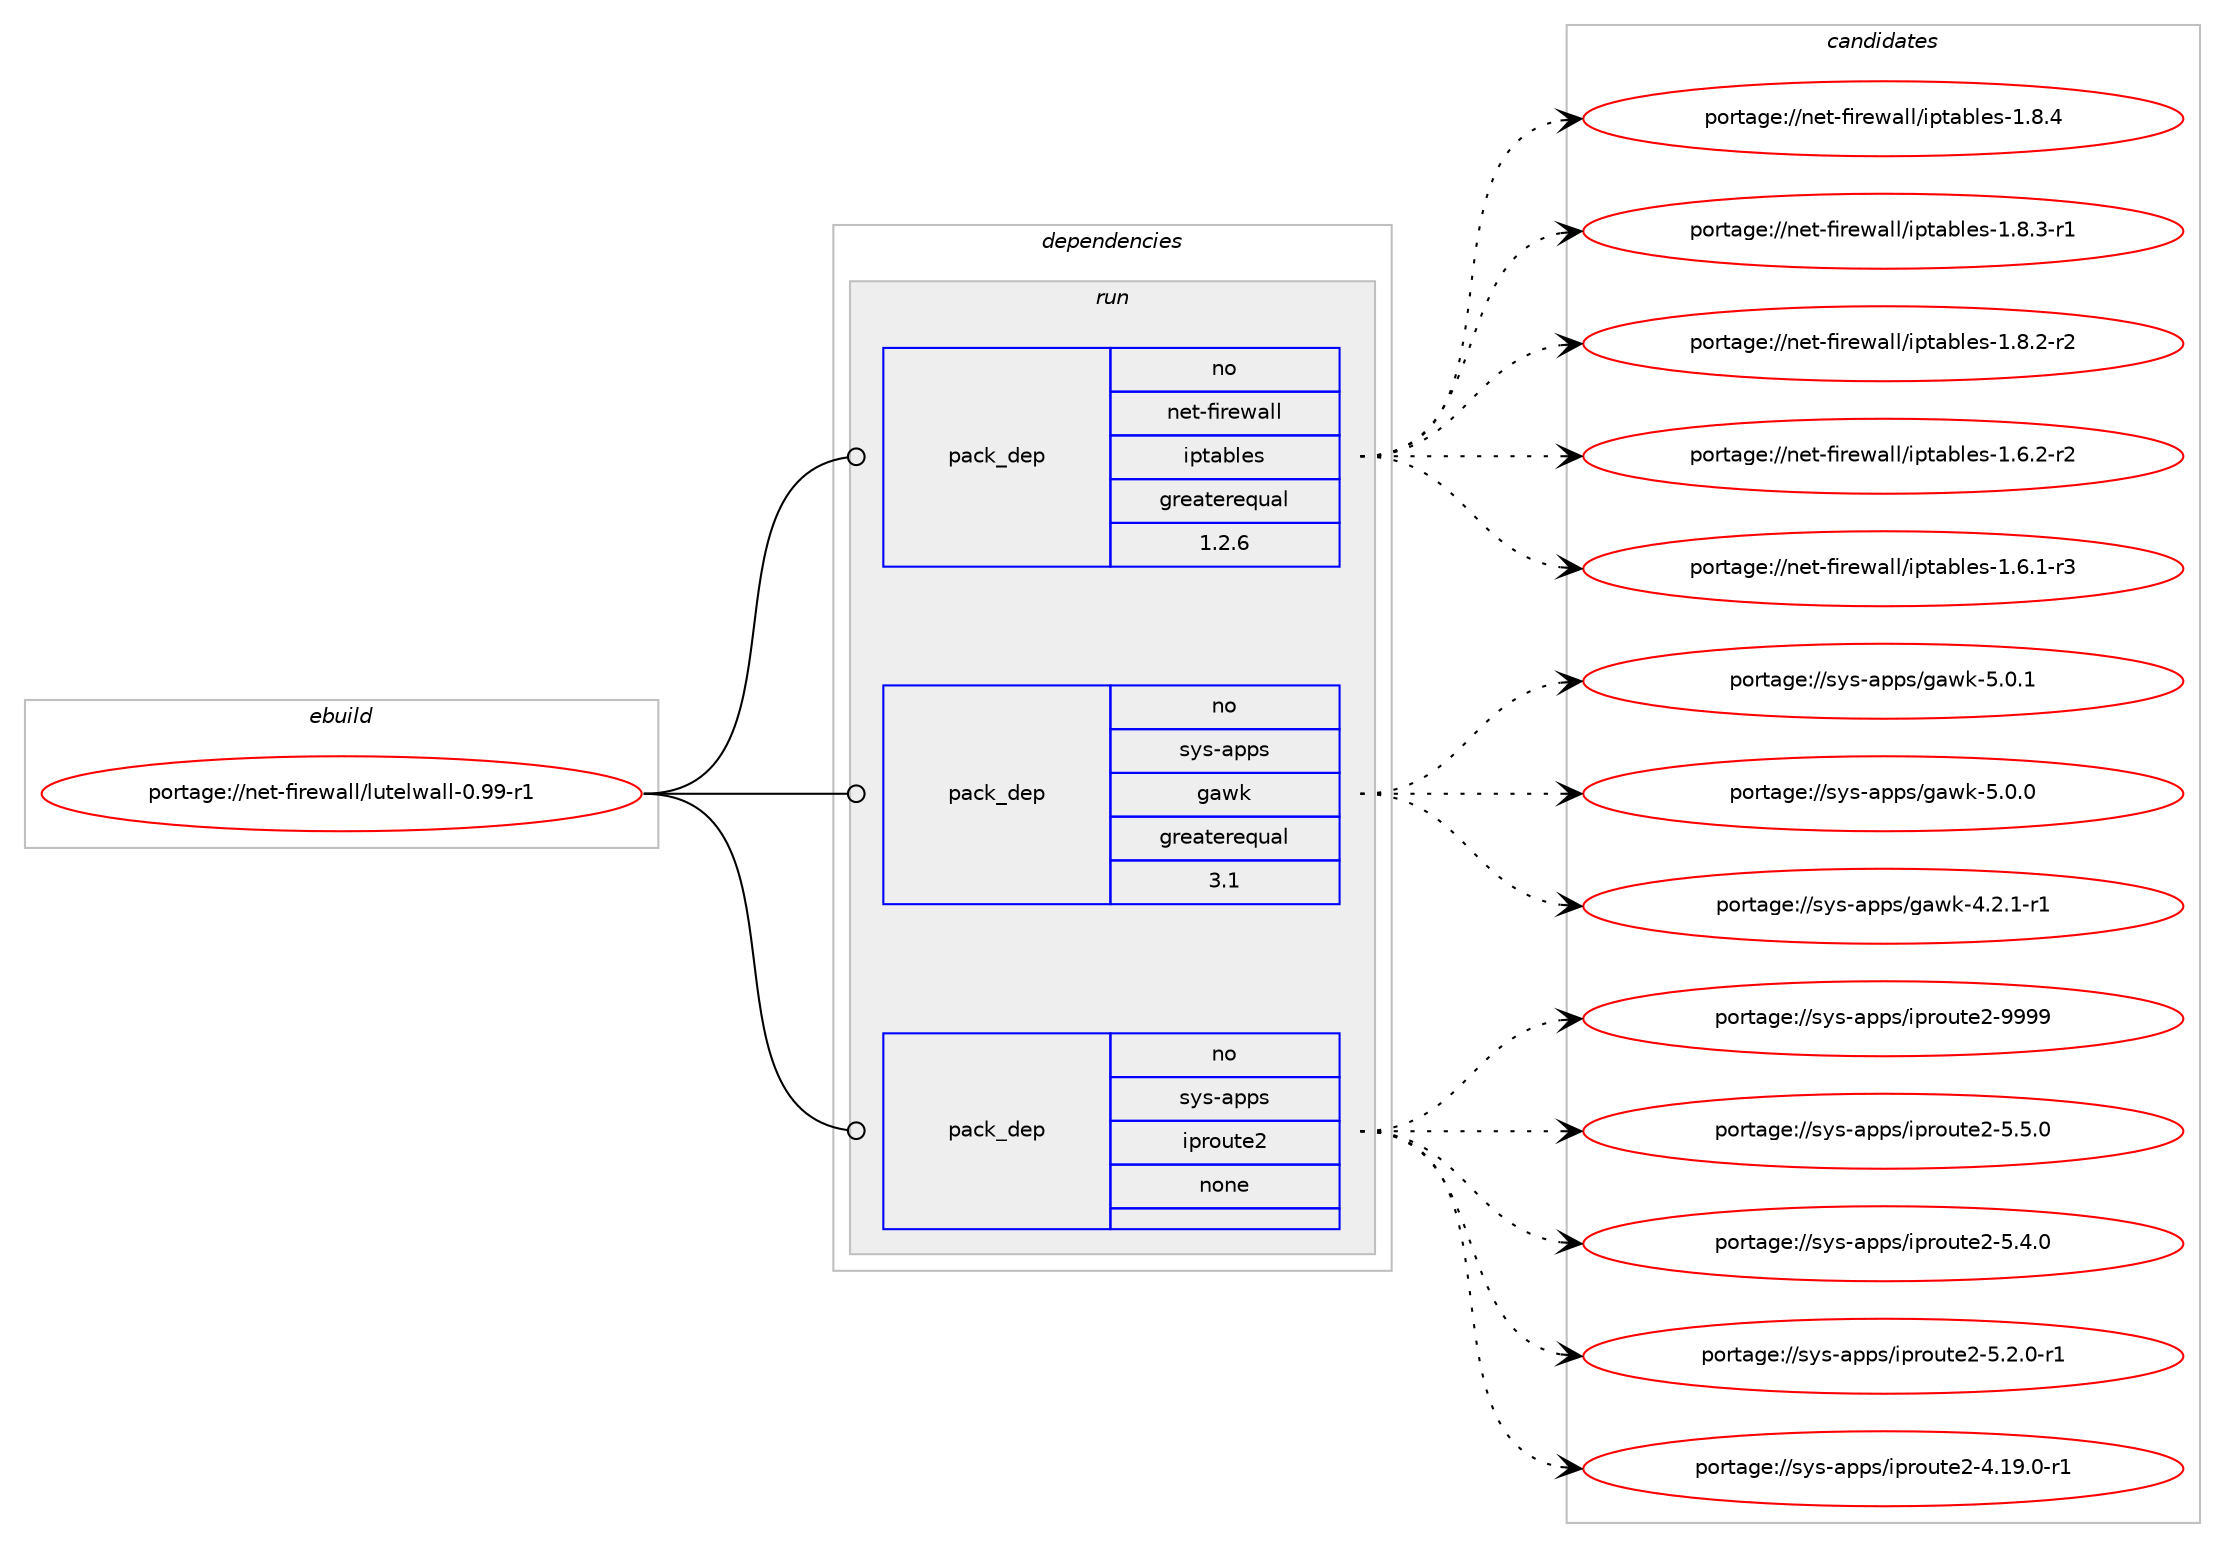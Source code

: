 digraph prolog {

# *************
# Graph options
# *************

newrank=true;
concentrate=true;
compound=true;
graph [rankdir=LR,fontname=Helvetica,fontsize=10,ranksep=1.5];#, ranksep=2.5, nodesep=0.2];
edge  [arrowhead=vee];
node  [fontname=Helvetica,fontsize=10];

# **********
# The ebuild
# **********

subgraph cluster_leftcol {
color=gray;
rank=same;
label=<<i>ebuild</i>>;
id [label="portage://net-firewall/lutelwall-0.99-r1", color=red, width=4, href="../net-firewall/lutelwall-0.99-r1.svg"];
}

# ****************
# The dependencies
# ****************

subgraph cluster_midcol {
color=gray;
label=<<i>dependencies</i>>;
subgraph cluster_compile {
fillcolor="#eeeeee";
style=filled;
label=<<i>compile</i>>;
}
subgraph cluster_compileandrun {
fillcolor="#eeeeee";
style=filled;
label=<<i>compile and run</i>>;
}
subgraph cluster_run {
fillcolor="#eeeeee";
style=filled;
label=<<i>run</i>>;
subgraph pack115311 {
dependency151040 [label=<<TABLE BORDER="0" CELLBORDER="1" CELLSPACING="0" CELLPADDING="4" WIDTH="220"><TR><TD ROWSPAN="6" CELLPADDING="30">pack_dep</TD></TR><TR><TD WIDTH="110">no</TD></TR><TR><TD>net-firewall</TD></TR><TR><TD>iptables</TD></TR><TR><TD>greaterequal</TD></TR><TR><TD>1.2.6</TD></TR></TABLE>>, shape=none, color=blue];
}
id:e -> dependency151040:w [weight=20,style="solid",arrowhead="odot"];
subgraph pack115312 {
dependency151041 [label=<<TABLE BORDER="0" CELLBORDER="1" CELLSPACING="0" CELLPADDING="4" WIDTH="220"><TR><TD ROWSPAN="6" CELLPADDING="30">pack_dep</TD></TR><TR><TD WIDTH="110">no</TD></TR><TR><TD>sys-apps</TD></TR><TR><TD>gawk</TD></TR><TR><TD>greaterequal</TD></TR><TR><TD>3.1</TD></TR></TABLE>>, shape=none, color=blue];
}
id:e -> dependency151041:w [weight=20,style="solid",arrowhead="odot"];
subgraph pack115313 {
dependency151042 [label=<<TABLE BORDER="0" CELLBORDER="1" CELLSPACING="0" CELLPADDING="4" WIDTH="220"><TR><TD ROWSPAN="6" CELLPADDING="30">pack_dep</TD></TR><TR><TD WIDTH="110">no</TD></TR><TR><TD>sys-apps</TD></TR><TR><TD>iproute2</TD></TR><TR><TD>none</TD></TR><TR><TD></TD></TR></TABLE>>, shape=none, color=blue];
}
id:e -> dependency151042:w [weight=20,style="solid",arrowhead="odot"];
}
}

# **************
# The candidates
# **************

subgraph cluster_choices {
rank=same;
color=gray;
label=<<i>candidates</i>>;

subgraph choice115311 {
color=black;
nodesep=1;
choice1101011164510210511410111997108108471051121169798108101115454946564652 [label="portage://net-firewall/iptables-1.8.4", color=red, width=4,href="../net-firewall/iptables-1.8.4.svg"];
choice11010111645102105114101119971081084710511211697981081011154549465646514511449 [label="portage://net-firewall/iptables-1.8.3-r1", color=red, width=4,href="../net-firewall/iptables-1.8.3-r1.svg"];
choice11010111645102105114101119971081084710511211697981081011154549465646504511450 [label="portage://net-firewall/iptables-1.8.2-r2", color=red, width=4,href="../net-firewall/iptables-1.8.2-r2.svg"];
choice11010111645102105114101119971081084710511211697981081011154549465446504511450 [label="portage://net-firewall/iptables-1.6.2-r2", color=red, width=4,href="../net-firewall/iptables-1.6.2-r2.svg"];
choice11010111645102105114101119971081084710511211697981081011154549465446494511451 [label="portage://net-firewall/iptables-1.6.1-r3", color=red, width=4,href="../net-firewall/iptables-1.6.1-r3.svg"];
dependency151040:e -> choice1101011164510210511410111997108108471051121169798108101115454946564652:w [style=dotted,weight="100"];
dependency151040:e -> choice11010111645102105114101119971081084710511211697981081011154549465646514511449:w [style=dotted,weight="100"];
dependency151040:e -> choice11010111645102105114101119971081084710511211697981081011154549465646504511450:w [style=dotted,weight="100"];
dependency151040:e -> choice11010111645102105114101119971081084710511211697981081011154549465446504511450:w [style=dotted,weight="100"];
dependency151040:e -> choice11010111645102105114101119971081084710511211697981081011154549465446494511451:w [style=dotted,weight="100"];
}
subgraph choice115312 {
color=black;
nodesep=1;
choice11512111545971121121154710397119107455346484649 [label="portage://sys-apps/gawk-5.0.1", color=red, width=4,href="../sys-apps/gawk-5.0.1.svg"];
choice11512111545971121121154710397119107455346484648 [label="portage://sys-apps/gawk-5.0.0", color=red, width=4,href="../sys-apps/gawk-5.0.0.svg"];
choice115121115459711211211547103971191074552465046494511449 [label="portage://sys-apps/gawk-4.2.1-r1", color=red, width=4,href="../sys-apps/gawk-4.2.1-r1.svg"];
dependency151041:e -> choice11512111545971121121154710397119107455346484649:w [style=dotted,weight="100"];
dependency151041:e -> choice11512111545971121121154710397119107455346484648:w [style=dotted,weight="100"];
dependency151041:e -> choice115121115459711211211547103971191074552465046494511449:w [style=dotted,weight="100"];
}
subgraph choice115313 {
color=black;
nodesep=1;
choice115121115459711211211547105112114111117116101504557575757 [label="portage://sys-apps/iproute2-9999", color=red, width=4,href="../sys-apps/iproute2-9999.svg"];
choice11512111545971121121154710511211411111711610150455346534648 [label="portage://sys-apps/iproute2-5.5.0", color=red, width=4,href="../sys-apps/iproute2-5.5.0.svg"];
choice11512111545971121121154710511211411111711610150455346524648 [label="portage://sys-apps/iproute2-5.4.0", color=red, width=4,href="../sys-apps/iproute2-5.4.0.svg"];
choice115121115459711211211547105112114111117116101504553465046484511449 [label="portage://sys-apps/iproute2-5.2.0-r1", color=red, width=4,href="../sys-apps/iproute2-5.2.0-r1.svg"];
choice11512111545971121121154710511211411111711610150455246495746484511449 [label="portage://sys-apps/iproute2-4.19.0-r1", color=red, width=4,href="../sys-apps/iproute2-4.19.0-r1.svg"];
dependency151042:e -> choice115121115459711211211547105112114111117116101504557575757:w [style=dotted,weight="100"];
dependency151042:e -> choice11512111545971121121154710511211411111711610150455346534648:w [style=dotted,weight="100"];
dependency151042:e -> choice11512111545971121121154710511211411111711610150455346524648:w [style=dotted,weight="100"];
dependency151042:e -> choice115121115459711211211547105112114111117116101504553465046484511449:w [style=dotted,weight="100"];
dependency151042:e -> choice11512111545971121121154710511211411111711610150455246495746484511449:w [style=dotted,weight="100"];
}
}

}
